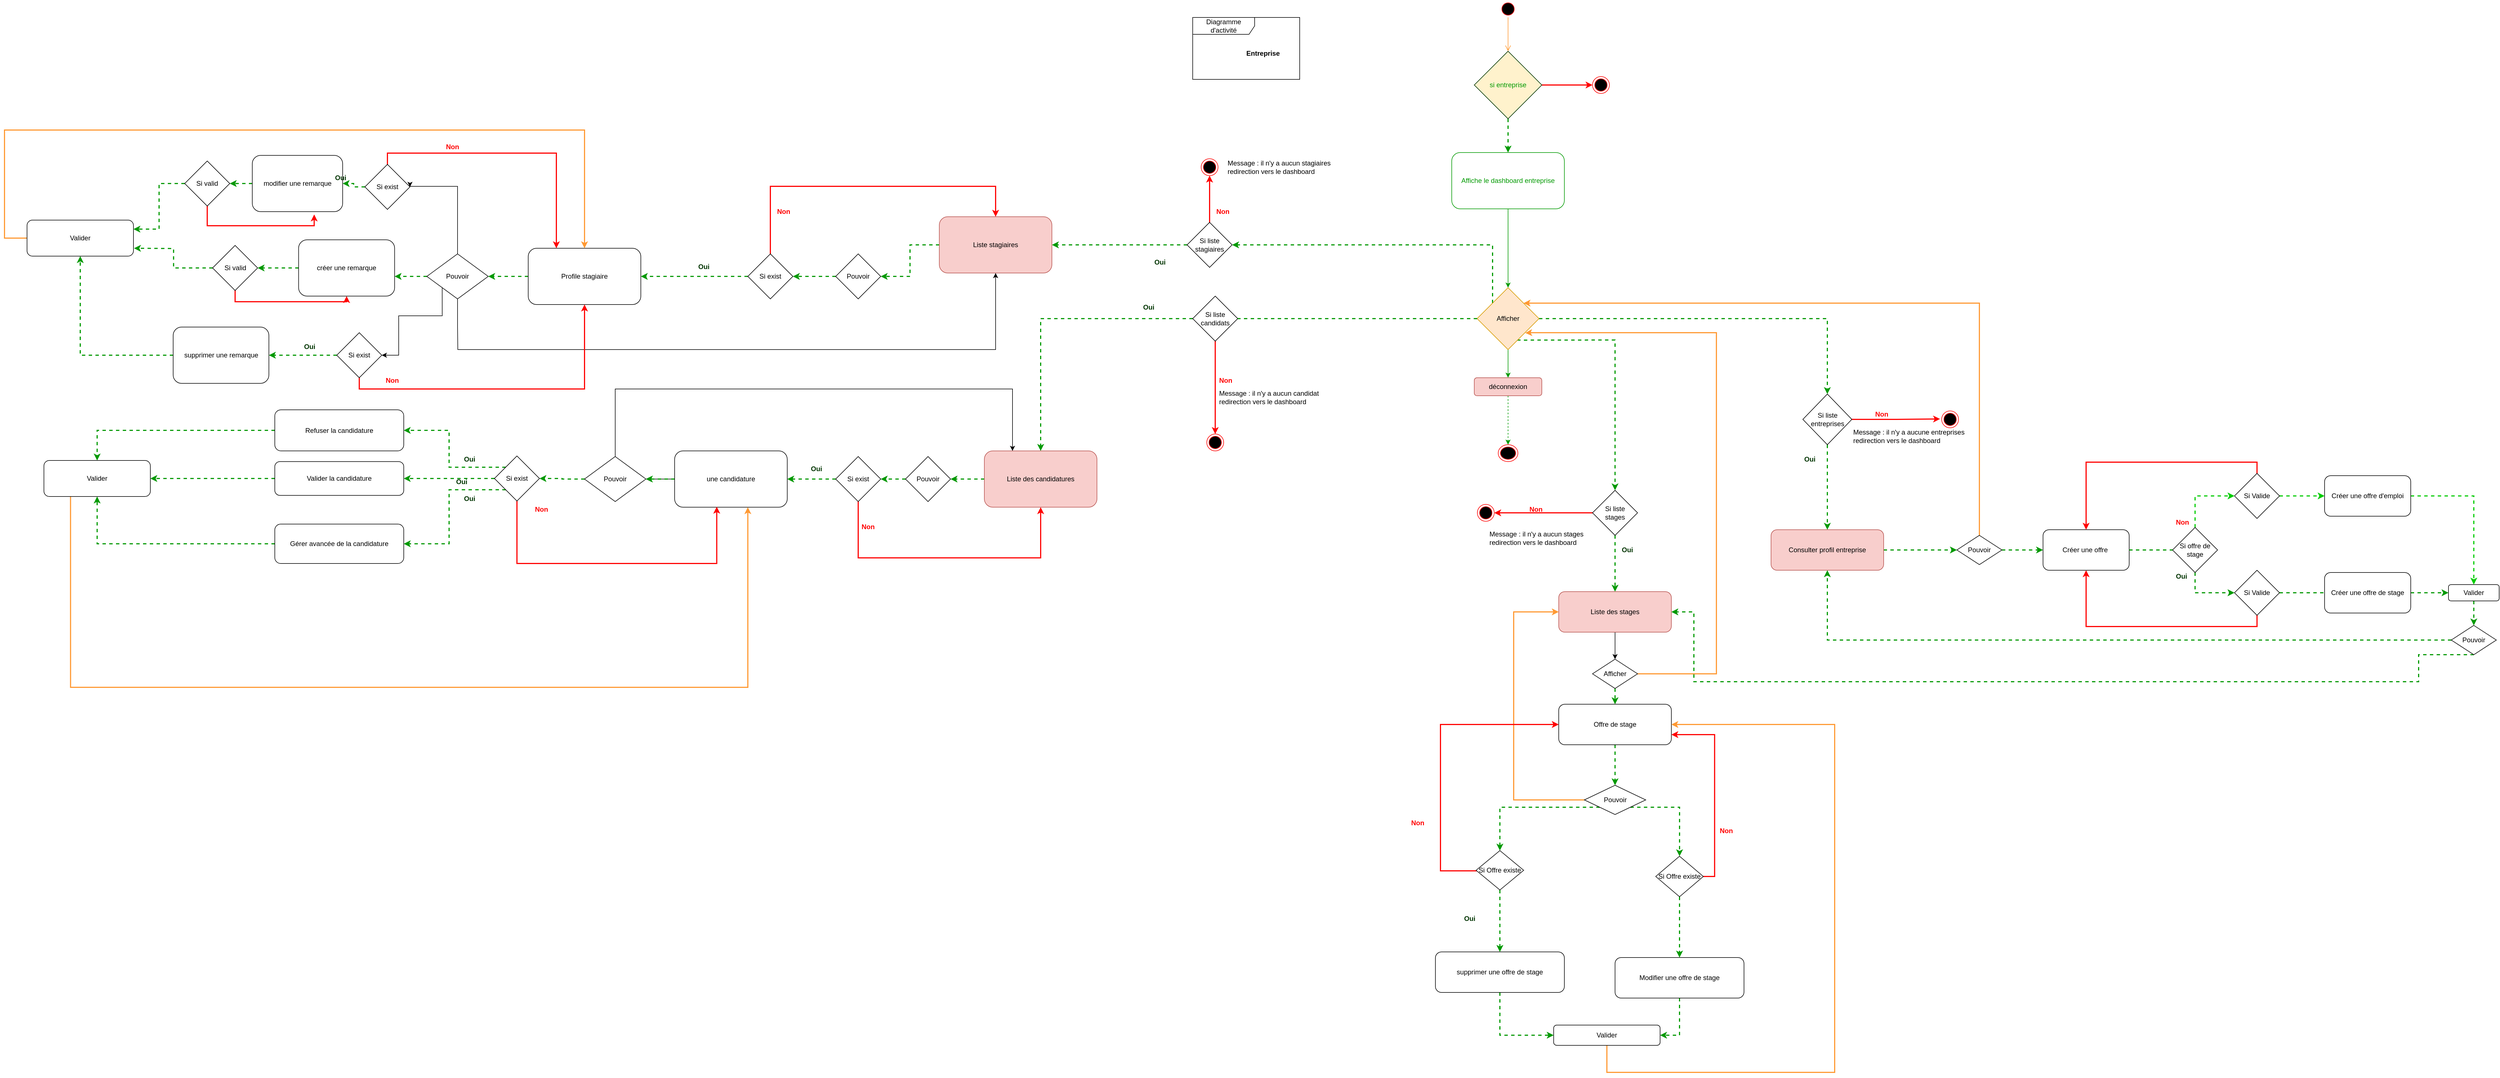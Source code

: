 <mxfile version="20.2.3" type="device"><diagram id="dK9tvj5l9Hu4B9UrkfzS" name="Page-1"><mxGraphModel dx="4116" dy="1898" grid="1" gridSize="10" guides="1" tooltips="1" connect="1" arrows="1" fold="1" page="1" pageScale="1" pageWidth="1169" pageHeight="827" math="0" shadow="0"><root><mxCell id="0"/><mxCell id="1" parent="0"/><mxCell id="IvrfVeuGX-2x-bHtq6-g-1" value="Diagramme d'activité" style="shape=umlFrame;whiteSpace=wrap;html=1;width=110;height=30;" parent="1" vertex="1"><mxGeometry x="10" y="10" width="190" height="110" as="geometry"/></mxCell><mxCell id="IvrfVeuGX-2x-bHtq6-g-2" value="Entreprise" style="text;align=center;fontStyle=1;verticalAlign=middle;spacingLeft=3;spacingRight=3;strokeColor=none;rotatable=0;points=[[0,0.5],[1,0.5]];portConstraint=eastwest;" parent="1" vertex="1"><mxGeometry x="94.97" y="60" width="80" height="26" as="geometry"/></mxCell><mxCell id="IvrfVeuGX-2x-bHtq6-g-3" value="" style="ellipse;html=1;shape=startState;fillColor=#000000;strokeColor=#ff0000;" parent="1" vertex="1"><mxGeometry x="555" y="-20" width="30" height="30" as="geometry"/></mxCell><mxCell id="IvrfVeuGX-2x-bHtq6-g-4" value="" style="edgeStyle=orthogonalEdgeStyle;html=1;verticalAlign=bottom;endArrow=open;endSize=8;strokeColor=#FF9933;rounded=0;" parent="1" source="IvrfVeuGX-2x-bHtq6-g-3" edge="1"><mxGeometry relative="1" as="geometry"><mxPoint x="570" y="70" as="targetPoint"/></mxGeometry></mxCell><mxCell id="IvrfVeuGX-2x-bHtq6-g-9" style="edgeStyle=orthogonalEdgeStyle;rounded=0;orthogonalLoop=1;jettySize=auto;html=1;exitX=1;exitY=0.5;exitDx=0;exitDy=0;entryX=0;entryY=0.5;entryDx=0;entryDy=0;strokeColor=#FF0000;strokeWidth=2;" parent="1" source="IvrfVeuGX-2x-bHtq6-g-7" target="IvrfVeuGX-2x-bHtq6-g-8" edge="1"><mxGeometry relative="1" as="geometry"/></mxCell><mxCell id="IvrfVeuGX-2x-bHtq6-g-11" style="edgeStyle=orthogonalEdgeStyle;rounded=0;orthogonalLoop=1;jettySize=auto;html=1;exitX=0.5;exitY=1;exitDx=0;exitDy=0;strokeColor=#009900;dashed=1;strokeWidth=2;" parent="1" source="IvrfVeuGX-2x-bHtq6-g-7" target="IvrfVeuGX-2x-bHtq6-g-10" edge="1"><mxGeometry relative="1" as="geometry"/></mxCell><mxCell id="IvrfVeuGX-2x-bHtq6-g-7" value="si entreprise" style="rhombus;whiteSpace=wrap;html=1;fillColor=#fff2cc;strokeColor=#003300;fontColor=#009900;" parent="1" vertex="1"><mxGeometry x="510" y="70" width="120" height="120" as="geometry"/></mxCell><mxCell id="IvrfVeuGX-2x-bHtq6-g-8" value="" style="ellipse;html=1;shape=endState;fillColor=#000000;strokeColor=#ff0000;" parent="1" vertex="1"><mxGeometry x="720" y="115" width="30" height="30" as="geometry"/></mxCell><mxCell id="IvrfVeuGX-2x-bHtq6-g-13" style="edgeStyle=orthogonalEdgeStyle;rounded=0;orthogonalLoop=1;jettySize=auto;html=1;exitX=0.5;exitY=1;exitDx=0;exitDy=0;entryX=0.5;entryY=0;entryDx=0;entryDy=0;strokeColor=#009900;" parent="1" source="IvrfVeuGX-2x-bHtq6-g-10" target="IvrfVeuGX-2x-bHtq6-g-12" edge="1"><mxGeometry relative="1" as="geometry"/></mxCell><mxCell id="IvrfVeuGX-2x-bHtq6-g-10" value="Affiche le dashboard entreprise" style="rounded=1;whiteSpace=wrap;html=1;fontColor=#009900;strokeColor=#009900;" parent="1" vertex="1"><mxGeometry x="470" y="250" width="200" height="100" as="geometry"/></mxCell><mxCell id="IvrfVeuGX-2x-bHtq6-g-15" style="edgeStyle=orthogonalEdgeStyle;rounded=0;orthogonalLoop=1;jettySize=auto;html=1;exitX=0.5;exitY=1;exitDx=0;exitDy=0;entryX=0.5;entryY=0;entryDx=0;entryDy=0;strokeColor=#009900;" parent="1" source="IvrfVeuGX-2x-bHtq6-g-12" target="IvrfVeuGX-2x-bHtq6-g-14" edge="1"><mxGeometry relative="1" as="geometry"/></mxCell><mxCell id="IvrfVeuGX-2x-bHtq6-g-21" style="edgeStyle=orthogonalEdgeStyle;rounded=0;orthogonalLoop=1;jettySize=auto;html=1;exitX=1;exitY=0.5;exitDx=0;exitDy=0;entryX=0.5;entryY=0;entryDx=0;entryDy=0;strokeColor=#009900;strokeWidth=2;dashed=1;" parent="1" source="IvrfVeuGX-2x-bHtq6-g-12" target="UWyFpZNym0sm6abf4kBV-177" edge="1"><mxGeometry relative="1" as="geometry"/></mxCell><mxCell id="d-51vMW2B44KQ1tpnDC6-2" style="edgeStyle=orthogonalEdgeStyle;rounded=0;orthogonalLoop=1;jettySize=auto;html=1;exitX=0;exitY=0.5;exitDx=0;exitDy=0;entryX=1;entryY=0.5;entryDx=0;entryDy=0;strokeColor=#009900;strokeWidth=2;dashed=1;startArrow=none;" parent="1" source="UWyFpZNym0sm6abf4kBV-90" target="d-51vMW2B44KQ1tpnDC6-1" edge="1"><mxGeometry relative="1" as="geometry"/></mxCell><mxCell id="d-51vMW2B44KQ1tpnDC6-4" style="edgeStyle=orthogonalEdgeStyle;rounded=0;orthogonalLoop=1;jettySize=auto;html=1;exitX=0;exitY=0.5;exitDx=0;exitDy=0;entryX=0.5;entryY=0;entryDx=0;entryDy=0;strokeColor=#009900;strokeWidth=2;dashed=1;startArrow=none;" parent="1" source="UWyFpZNym0sm6abf4kBV-131" target="d-51vMW2B44KQ1tpnDC6-3" edge="1"><mxGeometry relative="1" as="geometry"><mxPoint x="-300" y="545.476" as="targetPoint"/><Array as="points"><mxPoint x="-260" y="545"/></Array></mxGeometry></mxCell><mxCell id="UWyFpZNym0sm6abf4kBV-172" style="edgeStyle=orthogonalEdgeStyle;rounded=0;orthogonalLoop=1;jettySize=auto;html=1;exitX=0.647;exitY=0.847;exitDx=0;exitDy=0;entryX=0.5;entryY=0;entryDx=0;entryDy=0;dashed=1;strokeColor=#009900;strokeWidth=2;fontColor=#FF9933;exitPerimeter=0;" parent="1" source="IvrfVeuGX-2x-bHtq6-g-12" target="UWyFpZNym0sm6abf4kBV-165" edge="1"><mxGeometry relative="1" as="geometry"><Array as="points"><mxPoint x="598" y="583"/><mxPoint x="760" y="583"/></Array></mxGeometry></mxCell><mxCell id="UWyFpZNym0sm6abf4kBV-186" style="edgeStyle=orthogonalEdgeStyle;rounded=0;orthogonalLoop=1;jettySize=auto;html=1;exitX=0;exitY=0;exitDx=0;exitDy=0;entryX=1;entryY=0.5;entryDx=0;entryDy=0;strokeColor=#009900;strokeWidth=2;fontColor=#003300;dashed=1;" parent="1" source="IvrfVeuGX-2x-bHtq6-g-12" target="UWyFpZNym0sm6abf4kBV-90" edge="1"><mxGeometry relative="1" as="geometry"><Array as="points"><mxPoint x="543" y="414"/></Array></mxGeometry></mxCell><mxCell id="IvrfVeuGX-2x-bHtq6-g-12" value="Afficher" style="rhombus;whiteSpace=wrap;html=1;fillColor=#ffe6cc;strokeColor=#d79b00;" parent="1" vertex="1"><mxGeometry x="515" y="490" width="110" height="110" as="geometry"/></mxCell><mxCell id="IvrfVeuGX-2x-bHtq6-g-17" style="edgeStyle=orthogonalEdgeStyle;rounded=0;orthogonalLoop=1;jettySize=auto;html=1;exitX=0.5;exitY=1;exitDx=0;exitDy=0;entryX=0.5;entryY=0;entryDx=0;entryDy=0;dashed=1;strokeColor=#009900;" parent="1" source="IvrfVeuGX-2x-bHtq6-g-14" target="IvrfVeuGX-2x-bHtq6-g-16" edge="1"><mxGeometry relative="1" as="geometry"/></mxCell><mxCell id="IvrfVeuGX-2x-bHtq6-g-14" value="déconnexion" style="rounded=1;whiteSpace=wrap;html=1;fillColor=#f8cecc;strokeColor=#b85450;" parent="1" vertex="1"><mxGeometry x="510" y="650" width="120" height="32" as="geometry"/></mxCell><mxCell id="IvrfVeuGX-2x-bHtq6-g-16" value="" style="ellipse;html=1;shape=endState;fillColor=#000000;strokeColor=#ff0000;" parent="1" vertex="1"><mxGeometry x="552.5" y="769" width="35" height="30" as="geometry"/></mxCell><mxCell id="d-51vMW2B44KQ1tpnDC6-48" style="edgeStyle=orthogonalEdgeStyle;rounded=0;orthogonalLoop=1;jettySize=auto;html=1;exitX=0.5;exitY=1;exitDx=0;exitDy=0;entryX=0.5;entryY=0;entryDx=0;entryDy=0;" parent="1" source="IvrfVeuGX-2x-bHtq6-g-18" target="d-51vMW2B44KQ1tpnDC6-47" edge="1"><mxGeometry relative="1" as="geometry"/></mxCell><mxCell id="IvrfVeuGX-2x-bHtq6-g-18" value="Liste des stages" style="rounded=1;whiteSpace=wrap;html=1;fillColor=#f8cecc;strokeColor=#b85450;" parent="1" vertex="1"><mxGeometry x="660" y="1030" width="200" height="72" as="geometry"/></mxCell><mxCell id="d-51vMW2B44KQ1tpnDC6-63" style="edgeStyle=orthogonalEdgeStyle;rounded=0;orthogonalLoop=1;jettySize=auto;html=1;exitX=1;exitY=0.5;exitDx=0;exitDy=0;entryX=0;entryY=0.5;entryDx=0;entryDy=0;strokeColor=#009900;strokeWidth=2;dashed=1;" parent="1" source="IvrfVeuGX-2x-bHtq6-g-19" target="d-51vMW2B44KQ1tpnDC6-62" edge="1"><mxGeometry relative="1" as="geometry"/></mxCell><mxCell id="IvrfVeuGX-2x-bHtq6-g-19" value="Consulter profil entreprise" style="rounded=1;whiteSpace=wrap;html=1;fillColor=#f8cecc;strokeColor=#b85450;" parent="1" vertex="1"><mxGeometry x="1037" y="920" width="200" height="72" as="geometry"/></mxCell><mxCell id="d-51vMW2B44KQ1tpnDC6-7" style="edgeStyle=orthogonalEdgeStyle;rounded=0;orthogonalLoop=1;jettySize=auto;html=1;exitX=0;exitY=0.5;exitDx=0;exitDy=0;strokeColor=#009900;fontColor=#FF9933;strokeWidth=2;dashed=1;" parent="1" source="d-51vMW2B44KQ1tpnDC6-1" target="d-51vMW2B44KQ1tpnDC6-5" edge="1"><mxGeometry relative="1" as="geometry"/></mxCell><mxCell id="d-51vMW2B44KQ1tpnDC6-1" value="Liste stagiaires" style="rounded=1;whiteSpace=wrap;html=1;fillColor=#f8cecc;strokeColor=#b85450;" parent="1" vertex="1"><mxGeometry x="-440" y="364" width="200" height="100" as="geometry"/></mxCell><mxCell id="d-51vMW2B44KQ1tpnDC6-28" style="edgeStyle=orthogonalEdgeStyle;rounded=0;orthogonalLoop=1;jettySize=auto;html=1;entryX=1;entryY=0.5;entryDx=0;entryDy=0;startArrow=none;strokeColor=#009900;strokeWidth=2;dashed=1;" parent="1" source="UWyFpZNym0sm6abf4kBV-134" target="d-51vMW2B44KQ1tpnDC6-26" edge="1"><mxGeometry relative="1" as="geometry"/></mxCell><mxCell id="UWyFpZNym0sm6abf4kBV-136" style="edgeStyle=orthogonalEdgeStyle;rounded=0;orthogonalLoop=1;jettySize=auto;html=1;exitX=0;exitY=0.5;exitDx=0;exitDy=0;strokeColor=#009900;strokeWidth=2;fontColor=#000000;dashed=1;" parent="1" source="d-51vMW2B44KQ1tpnDC6-3" target="UWyFpZNym0sm6abf4kBV-134" edge="1"><mxGeometry relative="1" as="geometry"/></mxCell><mxCell id="d-51vMW2B44KQ1tpnDC6-3" value="Liste des candidatures" style="rounded=1;whiteSpace=wrap;html=1;fillColor=#f8cecc;strokeColor=#b85450;" parent="1" vertex="1"><mxGeometry x="-360" y="780" width="200" height="100" as="geometry"/></mxCell><mxCell id="d-51vMW2B44KQ1tpnDC6-8" style="edgeStyle=orthogonalEdgeStyle;rounded=0;orthogonalLoop=1;jettySize=auto;html=1;exitX=0;exitY=0.5;exitDx=0;exitDy=0;entryX=1;entryY=0.5;entryDx=0;entryDy=0;startArrow=none;fontColor=#000000;strokeWidth=2;dashed=1;strokeColor=#009900;" parent="1" source="UWyFpZNym0sm6abf4kBV-101" target="d-51vMW2B44KQ1tpnDC6-6" edge="1"><mxGeometry relative="1" as="geometry"/></mxCell><mxCell id="UWyFpZNym0sm6abf4kBV-108" style="edgeStyle=orthogonalEdgeStyle;rounded=0;orthogonalLoop=1;jettySize=auto;html=1;exitX=0;exitY=0.5;exitDx=0;exitDy=0;entryX=1;entryY=0.5;entryDx=0;entryDy=0;strokeColor=#009900;strokeWidth=2;fontColor=#FF9933;dashed=1;" parent="1" source="d-51vMW2B44KQ1tpnDC6-5" target="UWyFpZNym0sm6abf4kBV-101" edge="1"><mxGeometry relative="1" as="geometry"/></mxCell><mxCell id="d-51vMW2B44KQ1tpnDC6-5" value="Pouvoir" style="rhombus;whiteSpace=wrap;html=1;" parent="1" vertex="1"><mxGeometry x="-624" y="430" width="80" height="80" as="geometry"/></mxCell><mxCell id="d-51vMW2B44KQ1tpnDC6-11" style="edgeStyle=orthogonalEdgeStyle;rounded=0;orthogonalLoop=1;jettySize=auto;html=1;entryX=1;entryY=0.5;entryDx=0;entryDy=0;strokeColor=#009900;strokeWidth=2;dashed=1;" parent="1" source="d-51vMW2B44KQ1tpnDC6-6" target="d-51vMW2B44KQ1tpnDC6-9" edge="1"><mxGeometry relative="1" as="geometry"/></mxCell><mxCell id="d-51vMW2B44KQ1tpnDC6-6" value="Profile stagiaire" style="rounded=1;whiteSpace=wrap;html=1;" parent="1" vertex="1"><mxGeometry x="-1170" y="420" width="200" height="100" as="geometry"/></mxCell><mxCell id="d-51vMW2B44KQ1tpnDC6-12" style="edgeStyle=orthogonalEdgeStyle;rounded=0;orthogonalLoop=1;jettySize=auto;html=1;exitX=0;exitY=0.5;exitDx=0;exitDy=0;strokeColor=#009900;strokeWidth=2;dashed=1;" parent="1" source="d-51vMW2B44KQ1tpnDC6-9" target="d-51vMW2B44KQ1tpnDC6-10" edge="1"><mxGeometry relative="1" as="geometry"><Array as="points"><mxPoint x="-1450" y="470"/><mxPoint x="-1450" y="470"/></Array></mxGeometry></mxCell><mxCell id="d-51vMW2B44KQ1tpnDC6-15" style="edgeStyle=orthogonalEdgeStyle;rounded=0;orthogonalLoop=1;jettySize=auto;html=1;exitX=0.5;exitY=0;exitDx=0;exitDy=0;entryX=1;entryY=0.5;entryDx=0;entryDy=0;" parent="1" source="d-51vMW2B44KQ1tpnDC6-9" target="UWyFpZNym0sm6abf4kBV-109" edge="1"><mxGeometry relative="1" as="geometry"><Array as="points"><mxPoint x="-1295" y="310"/></Array></mxGeometry></mxCell><mxCell id="d-51vMW2B44KQ1tpnDC6-16" style="edgeStyle=orthogonalEdgeStyle;rounded=0;orthogonalLoop=1;jettySize=auto;html=1;exitX=0;exitY=1;exitDx=0;exitDy=0;entryX=1;entryY=0.5;entryDx=0;entryDy=0;" parent="1" source="d-51vMW2B44KQ1tpnDC6-9" target="UWyFpZNym0sm6abf4kBV-115" edge="1"><mxGeometry relative="1" as="geometry"><Array as="points"><mxPoint x="-1323" y="540"/><mxPoint x="-1400" y="540"/><mxPoint x="-1400" y="610"/><mxPoint x="-1420" y="610"/></Array></mxGeometry></mxCell><mxCell id="d-51vMW2B44KQ1tpnDC6-23" style="edgeStyle=orthogonalEdgeStyle;rounded=0;orthogonalLoop=1;jettySize=auto;html=1;entryX=0.5;entryY=1;entryDx=0;entryDy=0;exitX=0.5;exitY=1;exitDx=0;exitDy=0;" parent="1" source="d-51vMW2B44KQ1tpnDC6-9" target="d-51vMW2B44KQ1tpnDC6-1" edge="1"><mxGeometry relative="1" as="geometry"><mxPoint x="-1300" y="560" as="sourcePoint"/><Array as="points"><mxPoint x="-1295" y="560"/><mxPoint x="-1295" y="560"/><mxPoint x="-1295" y="600"/><mxPoint x="-340" y="600"/></Array></mxGeometry></mxCell><mxCell id="d-51vMW2B44KQ1tpnDC6-9" value="Pouvoir" style="rhombus;whiteSpace=wrap;html=1;" parent="1" vertex="1"><mxGeometry x="-1350" y="430" width="109" height="80" as="geometry"/></mxCell><mxCell id="V-us32ecaMY4QRUvl-gC-9" style="edgeStyle=orthogonalEdgeStyle;rounded=0;orthogonalLoop=1;jettySize=auto;html=1;exitX=0;exitY=0.5;exitDx=0;exitDy=0;entryX=1;entryY=0.5;entryDx=0;entryDy=0;strokeColor=#009900;strokeWidth=2;dashed=1;" parent="1" source="d-51vMW2B44KQ1tpnDC6-10" target="V-us32ecaMY4QRUvl-gC-7" edge="1"><mxGeometry relative="1" as="geometry"/></mxCell><mxCell id="d-51vMW2B44KQ1tpnDC6-10" value="créer une remarque" style="rounded=1;whiteSpace=wrap;html=1;" parent="1" vertex="1"><mxGeometry x="-1577.75" y="405" width="170.5" height="100" as="geometry"/></mxCell><mxCell id="V-us32ecaMY4QRUvl-gC-15" style="edgeStyle=orthogonalEdgeStyle;rounded=0;orthogonalLoop=1;jettySize=auto;html=1;exitX=0;exitY=0.5;exitDx=0;exitDy=0;entryX=1;entryY=0.5;entryDx=0;entryDy=0;dashed=1;strokeColor=#009900;strokeWidth=2;" parent="1" source="d-51vMW2B44KQ1tpnDC6-13" target="V-us32ecaMY4QRUvl-gC-12" edge="1"><mxGeometry relative="1" as="geometry"/></mxCell><mxCell id="d-51vMW2B44KQ1tpnDC6-13" value="modifier&amp;nbsp;une remarque" style="rounded=1;whiteSpace=wrap;html=1;" parent="1" vertex="1"><mxGeometry x="-1660" y="255" width="160.5" height="100" as="geometry"/></mxCell><mxCell id="d-51vMW2B44KQ1tpnDC6-20" style="edgeStyle=orthogonalEdgeStyle;rounded=0;orthogonalLoop=1;jettySize=auto;html=1;exitX=0;exitY=0.5;exitDx=0;exitDy=0;strokeWidth=2;dashed=1;strokeColor=#009900;" parent="1" source="d-51vMW2B44KQ1tpnDC6-14" target="d-51vMW2B44KQ1tpnDC6-18" edge="1"><mxGeometry relative="1" as="geometry"/></mxCell><mxCell id="d-51vMW2B44KQ1tpnDC6-14" value="supprimer&amp;nbsp;une remarque" style="rounded=1;whiteSpace=wrap;html=1;" parent="1" vertex="1"><mxGeometry x="-1800.5" y="560" width="170" height="100" as="geometry"/></mxCell><mxCell id="d-51vMW2B44KQ1tpnDC6-22" style="edgeStyle=orthogonalEdgeStyle;rounded=0;orthogonalLoop=1;jettySize=auto;html=1;exitX=0;exitY=0.5;exitDx=0;exitDy=0;entryX=0.5;entryY=0;entryDx=0;entryDy=0;strokeColor=#FF9933;strokeWidth=2;" parent="1" source="d-51vMW2B44KQ1tpnDC6-18" target="d-51vMW2B44KQ1tpnDC6-6" edge="1"><mxGeometry relative="1" as="geometry"><mxPoint x="-1380" y="70" as="targetPoint"/><Array as="points"><mxPoint x="-2100" y="402"/><mxPoint x="-2100" y="210"/><mxPoint x="-1070" y="210"/></Array></mxGeometry></mxCell><mxCell id="d-51vMW2B44KQ1tpnDC6-18" value="Valider" style="rounded=1;whiteSpace=wrap;html=1;" parent="1" vertex="1"><mxGeometry x="-2060" y="370" width="189" height="64" as="geometry"/></mxCell><mxCell id="UWyFpZNym0sm6abf4kBV-137" value="" style="edgeStyle=orthogonalEdgeStyle;rounded=0;orthogonalLoop=1;jettySize=auto;html=1;strokeColor=#009900;strokeWidth=2;fontColor=#000000;dashed=1;entryX=1;entryY=0.5;entryDx=0;entryDy=0;" parent="1" source="d-51vMW2B44KQ1tpnDC6-26" target="d-51vMW2B44KQ1tpnDC6-27" edge="1"><mxGeometry relative="1" as="geometry"><Array as="points"><mxPoint x="-650" y="830"/><mxPoint x="-650" y="830"/></Array></mxGeometry></mxCell><mxCell id="d-51vMW2B44KQ1tpnDC6-26" value="Si exist" style="rhombus;whiteSpace=wrap;html=1;" parent="1" vertex="1"><mxGeometry x="-624" y="790" width="80" height="80" as="geometry"/></mxCell><mxCell id="UWyFpZNym0sm6abf4kBV-124" style="edgeStyle=orthogonalEdgeStyle;rounded=0;orthogonalLoop=1;jettySize=auto;html=1;exitX=0;exitY=0.5;exitDx=0;exitDy=0;entryX=1;entryY=0.5;entryDx=0;entryDy=0;strokeColor=#000000;strokeWidth=1;fontColor=#000000;" parent="1" source="d-51vMW2B44KQ1tpnDC6-27" target="d-51vMW2B44KQ1tpnDC6-34" edge="1"><mxGeometry relative="1" as="geometry"/></mxCell><mxCell id="UWyFpZNym0sm6abf4kBV-140" value="" style="edgeStyle=orthogonalEdgeStyle;rounded=0;orthogonalLoop=1;jettySize=auto;html=1;dashed=1;strokeColor=#009900;strokeWidth=2;fontColor=#000000;" parent="1" source="d-51vMW2B44KQ1tpnDC6-27" target="d-51vMW2B44KQ1tpnDC6-34" edge="1"><mxGeometry relative="1" as="geometry"/></mxCell><mxCell id="d-51vMW2B44KQ1tpnDC6-27" value="une candidature" style="rounded=1;whiteSpace=wrap;html=1;" parent="1" vertex="1"><mxGeometry x="-910" y="780" width="200" height="100" as="geometry"/></mxCell><mxCell id="d-51vMW2B44KQ1tpnDC6-43" style="edgeStyle=orthogonalEdgeStyle;rounded=0;orthogonalLoop=1;jettySize=auto;html=1;exitX=0.5;exitY=0;exitDx=0;exitDy=0;entryX=0.25;entryY=0;entryDx=0;entryDy=0;" parent="1" source="d-51vMW2B44KQ1tpnDC6-34" target="d-51vMW2B44KQ1tpnDC6-3" edge="1"><mxGeometry relative="1" as="geometry"><Array as="points"><mxPoint x="-1015" y="670"/><mxPoint x="-310" y="670"/></Array><mxPoint x="-350" y="760" as="targetPoint"/></mxGeometry></mxCell><mxCell id="UWyFpZNym0sm6abf4kBV-142" style="edgeStyle=orthogonalEdgeStyle;rounded=0;orthogonalLoop=1;jettySize=auto;html=1;exitX=0;exitY=0.5;exitDx=0;exitDy=0;dashed=1;strokeColor=#009900;strokeWidth=2;fontColor=#000000;" parent="1" source="d-51vMW2B44KQ1tpnDC6-34" target="UWyFpZNym0sm6abf4kBV-141" edge="1"><mxGeometry relative="1" as="geometry"/></mxCell><mxCell id="d-51vMW2B44KQ1tpnDC6-34" value="Pouvoir" style="rhombus;whiteSpace=wrap;html=1;" parent="1" vertex="1"><mxGeometry x="-1070" y="790" width="109" height="80" as="geometry"/></mxCell><mxCell id="d-51vMW2B44KQ1tpnDC6-35" style="edgeStyle=orthogonalEdgeStyle;rounded=0;orthogonalLoop=1;jettySize=auto;html=1;exitX=0;exitY=0.5;exitDx=0;exitDy=0;strokeColor=#009900;strokeWidth=2;dashed=1;" parent="1" source="d-51vMW2B44KQ1tpnDC6-36" target="d-51vMW2B44KQ1tpnDC6-41" edge="1"><mxGeometry relative="1" as="geometry"/></mxCell><mxCell id="d-51vMW2B44KQ1tpnDC6-36" value="Refuser&amp;nbsp;la candidature" style="rounded=1;whiteSpace=wrap;html=1;" parent="1" vertex="1"><mxGeometry x="-1620" y="707" width="229" height="73" as="geometry"/></mxCell><mxCell id="d-51vMW2B44KQ1tpnDC6-37" style="edgeStyle=orthogonalEdgeStyle;rounded=0;orthogonalLoop=1;jettySize=auto;html=1;exitX=0;exitY=0.5;exitDx=0;exitDy=0;entryX=1;entryY=0.5;entryDx=0;entryDy=0;strokeColor=#009900;strokeWidth=2;dashed=1;" parent="1" source="d-51vMW2B44KQ1tpnDC6-38" target="d-51vMW2B44KQ1tpnDC6-41" edge="1"><mxGeometry relative="1" as="geometry"/></mxCell><mxCell id="d-51vMW2B44KQ1tpnDC6-38" value="Valider la candidature" style="rounded=1;whiteSpace=wrap;html=1;" parent="1" vertex="1"><mxGeometry x="-1620" y="799" width="229" height="60" as="geometry"/></mxCell><mxCell id="d-51vMW2B44KQ1tpnDC6-39" style="edgeStyle=orthogonalEdgeStyle;rounded=0;orthogonalLoop=1;jettySize=auto;html=1;exitX=0;exitY=0.5;exitDx=0;exitDy=0;strokeColor=#009900;strokeWidth=2;dashed=1;" parent="1" source="d-51vMW2B44KQ1tpnDC6-40" target="d-51vMW2B44KQ1tpnDC6-41" edge="1"><mxGeometry relative="1" as="geometry"/></mxCell><mxCell id="d-51vMW2B44KQ1tpnDC6-40" value="Gérer avancée de la candidature" style="rounded=1;whiteSpace=wrap;html=1;" parent="1" vertex="1"><mxGeometry x="-1620" y="910" width="229" height="70" as="geometry"/></mxCell><mxCell id="d-51vMW2B44KQ1tpnDC6-42" style="edgeStyle=orthogonalEdgeStyle;rounded=0;orthogonalLoop=1;jettySize=auto;html=1;exitX=0.25;exitY=1;exitDx=0;exitDy=0;strokeColor=#FF9933;strokeWidth=2;" parent="1" source="d-51vMW2B44KQ1tpnDC6-41" target="d-51vMW2B44KQ1tpnDC6-27" edge="1"><mxGeometry relative="1" as="geometry"><mxPoint x="-1920" y="1300" as="targetPoint"/><Array as="points"><mxPoint x="-1983" y="1200"/><mxPoint x="-780" y="1200"/></Array></mxGeometry></mxCell><mxCell id="d-51vMW2B44KQ1tpnDC6-41" value="Valider" style="rounded=1;whiteSpace=wrap;html=1;" parent="1" vertex="1"><mxGeometry x="-2030" y="797" width="189" height="64" as="geometry"/></mxCell><mxCell id="d-51vMW2B44KQ1tpnDC6-54" style="edgeStyle=orthogonalEdgeStyle;rounded=0;orthogonalLoop=1;jettySize=auto;html=1;exitX=0.5;exitY=1;exitDx=0;exitDy=0;strokeColor=#009900;strokeWidth=2;dashed=1;" parent="1" source="d-51vMW2B44KQ1tpnDC6-46" target="d-51vMW2B44KQ1tpnDC6-50" edge="1"><mxGeometry relative="1" as="geometry"/></mxCell><mxCell id="d-51vMW2B44KQ1tpnDC6-46" value="Offre de stage" style="rounded=1;whiteSpace=wrap;html=1;" parent="1" vertex="1"><mxGeometry x="660" y="1230" width="200" height="72" as="geometry"/></mxCell><mxCell id="d-51vMW2B44KQ1tpnDC6-49" style="edgeStyle=orthogonalEdgeStyle;rounded=0;orthogonalLoop=1;jettySize=auto;html=1;exitX=0.5;exitY=1;exitDx=0;exitDy=0;entryX=0.5;entryY=0;entryDx=0;entryDy=0;strokeColor=#009900;strokeWidth=2;dashed=1;" parent="1" source="d-51vMW2B44KQ1tpnDC6-47" target="d-51vMW2B44KQ1tpnDC6-46" edge="1"><mxGeometry relative="1" as="geometry"/></mxCell><mxCell id="d-51vMW2B44KQ1tpnDC6-61" style="edgeStyle=orthogonalEdgeStyle;rounded=0;orthogonalLoop=1;jettySize=auto;html=1;exitX=1;exitY=0.5;exitDx=0;exitDy=0;strokeColor=#FF9933;strokeWidth=2;entryX=0.778;entryY=0.731;entryDx=0;entryDy=0;entryPerimeter=0;" parent="1" source="d-51vMW2B44KQ1tpnDC6-47" target="IvrfVeuGX-2x-bHtq6-g-12" edge="1"><mxGeometry relative="1" as="geometry"><mxPoint x="610" y="560" as="targetPoint"/><Array as="points"><mxPoint x="940" y="1176"/><mxPoint x="940" y="570"/><mxPoint x="610" y="570"/></Array></mxGeometry></mxCell><mxCell id="d-51vMW2B44KQ1tpnDC6-47" value="Afficher" style="rhombus;whiteSpace=wrap;html=1;" parent="1" vertex="1"><mxGeometry x="720" y="1150" width="80" height="52" as="geometry"/></mxCell><mxCell id="d-51vMW2B44KQ1tpnDC6-55" style="edgeStyle=orthogonalEdgeStyle;rounded=0;orthogonalLoop=1;jettySize=auto;html=1;exitX=0;exitY=1;exitDx=0;exitDy=0;entryX=0.5;entryY=0;entryDx=0;entryDy=0;strokeColor=#009900;strokeWidth=2;dashed=1;" parent="1" source="d-51vMW2B44KQ1tpnDC6-50" target="UWyFpZNym0sm6abf4kBV-153" edge="1"><mxGeometry relative="1" as="geometry"/></mxCell><mxCell id="d-51vMW2B44KQ1tpnDC6-60" style="edgeStyle=orthogonalEdgeStyle;rounded=0;orthogonalLoop=1;jettySize=auto;html=1;exitX=0;exitY=0.5;exitDx=0;exitDy=0;strokeColor=#FF9933;entryX=0;entryY=0.5;entryDx=0;entryDy=0;strokeWidth=2;" parent="1" source="d-51vMW2B44KQ1tpnDC6-50" target="IvrfVeuGX-2x-bHtq6-g-18" edge="1"><mxGeometry relative="1" as="geometry"><Array as="points"><mxPoint x="580" y="1400"/><mxPoint x="580" y="1066"/></Array><mxPoint x="640" y="1066" as="targetPoint"/></mxGeometry></mxCell><mxCell id="UWyFpZNym0sm6abf4kBV-160" style="edgeStyle=orthogonalEdgeStyle;rounded=0;orthogonalLoop=1;jettySize=auto;html=1;exitX=1;exitY=1;exitDx=0;exitDy=0;dashed=1;strokeColor=#009900;strokeWidth=2;fontColor=#FF9933;" parent="1" source="d-51vMW2B44KQ1tpnDC6-50" target="UWyFpZNym0sm6abf4kBV-158" edge="1"><mxGeometry relative="1" as="geometry"/></mxCell><mxCell id="d-51vMW2B44KQ1tpnDC6-50" value="Pouvoir" style="rhombus;whiteSpace=wrap;html=1;" parent="1" vertex="1"><mxGeometry x="705.5" y="1374" width="109" height="52" as="geometry"/></mxCell><mxCell id="d-51vMW2B44KQ1tpnDC6-57" style="edgeStyle=orthogonalEdgeStyle;rounded=0;orthogonalLoop=1;jettySize=auto;html=1;exitX=0.5;exitY=1;exitDx=0;exitDy=0;entryX=1;entryY=0.5;entryDx=0;entryDy=0;strokeColor=#009900;dashed=1;strokeWidth=2;" parent="1" source="d-51vMW2B44KQ1tpnDC6-51" target="d-51vMW2B44KQ1tpnDC6-53" edge="1"><mxGeometry relative="1" as="geometry"/></mxCell><mxCell id="d-51vMW2B44KQ1tpnDC6-51" value="Modifier&amp;nbsp;une offre de stage" style="rounded=1;whiteSpace=wrap;html=1;" parent="1" vertex="1"><mxGeometry x="760" y="1680" width="229" height="72" as="geometry"/></mxCell><mxCell id="d-51vMW2B44KQ1tpnDC6-58" style="edgeStyle=orthogonalEdgeStyle;rounded=0;orthogonalLoop=1;jettySize=auto;html=1;exitX=0.5;exitY=1;exitDx=0;exitDy=0;entryX=0;entryY=0.5;entryDx=0;entryDy=0;fontColor=#FF9933;strokeColor=#009900;strokeWidth=2;dashed=1;" parent="1" source="d-51vMW2B44KQ1tpnDC6-52" target="d-51vMW2B44KQ1tpnDC6-53" edge="1"><mxGeometry relative="1" as="geometry"/></mxCell><mxCell id="d-51vMW2B44KQ1tpnDC6-52" value="supprimer une offre de stage" style="rounded=1;whiteSpace=wrap;html=1;" parent="1" vertex="1"><mxGeometry x="441" y="1670" width="229" height="72" as="geometry"/></mxCell><mxCell id="d-51vMW2B44KQ1tpnDC6-59" style="edgeStyle=orthogonalEdgeStyle;rounded=0;orthogonalLoop=1;jettySize=auto;html=1;exitX=0.5;exitY=1;exitDx=0;exitDy=0;strokeColor=#FF9933;entryX=1;entryY=0.5;entryDx=0;entryDy=0;strokeWidth=2;" parent="1" source="d-51vMW2B44KQ1tpnDC6-53" target="d-51vMW2B44KQ1tpnDC6-46" edge="1"><mxGeometry relative="1" as="geometry"><Array as="points"><mxPoint x="746" y="1884"/><mxPoint x="1150" y="1884"/><mxPoint x="1150" y="1266"/></Array><mxPoint x="900" y="1270" as="targetPoint"/></mxGeometry></mxCell><mxCell id="d-51vMW2B44KQ1tpnDC6-53" value="Valider" style="rounded=1;whiteSpace=wrap;html=1;" parent="1" vertex="1"><mxGeometry x="651" y="1800" width="189" height="36" as="geometry"/></mxCell><mxCell id="d-51vMW2B44KQ1tpnDC6-66" style="edgeStyle=orthogonalEdgeStyle;rounded=0;orthogonalLoop=1;jettySize=auto;html=1;exitX=1;exitY=0.5;exitDx=0;exitDy=0;entryX=0;entryY=0.5;entryDx=0;entryDy=0;strokeColor=#009900;dashed=1;strokeWidth=2;" parent="1" source="d-51vMW2B44KQ1tpnDC6-62" target="d-51vMW2B44KQ1tpnDC6-64" edge="1"><mxGeometry relative="1" as="geometry"/></mxCell><mxCell id="d-51vMW2B44KQ1tpnDC6-70" style="edgeStyle=orthogonalEdgeStyle;rounded=0;orthogonalLoop=1;jettySize=auto;html=1;exitX=0.5;exitY=0;exitDx=0;exitDy=0;entryX=1;entryY=0;entryDx=0;entryDy=0;strokeColor=#FF9933;strokeWidth=2;" parent="1" source="d-51vMW2B44KQ1tpnDC6-62" target="IvrfVeuGX-2x-bHtq6-g-12" edge="1"><mxGeometry relative="1" as="geometry"><Array as="points"><mxPoint x="1407" y="517"/></Array></mxGeometry></mxCell><mxCell id="d-51vMW2B44KQ1tpnDC6-62" value="Pouvoir" style="rhombus;whiteSpace=wrap;html=1;" parent="1" vertex="1"><mxGeometry x="1367" y="930" width="80" height="52" as="geometry"/></mxCell><mxCell id="V-us32ecaMY4QRUvl-gC-3" style="edgeStyle=orthogonalEdgeStyle;rounded=0;orthogonalLoop=1;jettySize=auto;html=1;exitX=0.5;exitY=1;exitDx=0;exitDy=0;entryX=0;entryY=0.5;entryDx=0;entryDy=0;strokeWidth=2;strokeColor=#009900;dashed=1;startArrow=none;" parent="1" source="Pxqj_HeV-wVKEF90nfY4-2" target="V-us32ecaMY4QRUvl-gC-1" edge="1"><mxGeometry relative="1" as="geometry"/></mxCell><mxCell id="d-51vMW2B44KQ1tpnDC6-64" value="Créer une offre&amp;nbsp;" style="rounded=1;whiteSpace=wrap;html=1;" parent="1" vertex="1"><mxGeometry x="1520" y="920" width="153" height="72" as="geometry"/></mxCell><mxCell id="d-51vMW2B44KQ1tpnDC6-69" style="edgeStyle=orthogonalEdgeStyle;rounded=0;orthogonalLoop=1;jettySize=auto;html=1;exitX=0;exitY=0.5;exitDx=0;exitDy=0;dashed=1;strokeWidth=2;strokeColor=#009900;" parent="1" source="d-51vMW2B44KQ1tpnDC6-73" target="IvrfVeuGX-2x-bHtq6-g-19" edge="1"><mxGeometry relative="1" as="geometry"><Array as="points"><mxPoint x="1137" y="1116"/></Array></mxGeometry></mxCell><mxCell id="V-us32ecaMY4QRUvl-gC-5" style="edgeStyle=orthogonalEdgeStyle;rounded=0;orthogonalLoop=1;jettySize=auto;html=1;dashed=1;strokeColor=#009900;strokeWidth=2;" parent="1" source="d-51vMW2B44KQ1tpnDC6-67" target="d-51vMW2B44KQ1tpnDC6-73" edge="1"><mxGeometry relative="1" as="geometry"/></mxCell><mxCell id="d-51vMW2B44KQ1tpnDC6-67" value="Valider" style="rounded=1;whiteSpace=wrap;html=1;" parent="1" vertex="1"><mxGeometry x="2240" y="1017.5" width="90" height="29" as="geometry"/></mxCell><mxCell id="d-51vMW2B44KQ1tpnDC6-75" style="edgeStyle=orthogonalEdgeStyle;rounded=0;orthogonalLoop=1;jettySize=auto;html=1;exitX=0.5;exitY=1;exitDx=0;exitDy=0;entryX=1;entryY=0.5;entryDx=0;entryDy=0;dashed=1;strokeWidth=2;strokeColor=#009900;" parent="1" source="d-51vMW2B44KQ1tpnDC6-73" target="IvrfVeuGX-2x-bHtq6-g-18" edge="1"><mxGeometry relative="1" as="geometry"><Array as="points"><mxPoint x="2187" y="1190"/><mxPoint x="900" y="1190"/><mxPoint x="900" y="1066"/></Array></mxGeometry></mxCell><mxCell id="d-51vMW2B44KQ1tpnDC6-73" value="Pouvoir" style="rhombus;whiteSpace=wrap;html=1;" parent="1" vertex="1"><mxGeometry x="2245" y="1090" width="80" height="52" as="geometry"/></mxCell><mxCell id="UWyFpZNym0sm6abf4kBV-96" style="edgeStyle=orthogonalEdgeStyle;rounded=0;orthogonalLoop=1;jettySize=auto;html=1;exitX=0.5;exitY=0;exitDx=0;exitDy=0;entryX=0.5;entryY=1;entryDx=0;entryDy=0;strokeColor=#FF0000;strokeWidth=2;fontColor=#000000;spacing=1;" parent="1" source="UWyFpZNym0sm6abf4kBV-90" target="UWyFpZNym0sm6abf4kBV-95" edge="1"><mxGeometry relative="1" as="geometry"/></mxCell><mxCell id="UWyFpZNym0sm6abf4kBV-90" value="Si liste&lt;br&gt;stagiaires" style="rhombus;whiteSpace=wrap;html=1;strokeColor=#000000;fontColor=#000000;" parent="1" vertex="1"><mxGeometry y="374" width="80" height="80" as="geometry"/></mxCell><mxCell id="UWyFpZNym0sm6abf4kBV-95" value="" style="ellipse;html=1;shape=endState;fillColor=#000000;strokeColor=#ff0000;" parent="1" vertex="1"><mxGeometry x="25" y="261" width="30" height="30" as="geometry"/></mxCell><mxCell id="UWyFpZNym0sm6abf4kBV-97" value="Message : il n'y a aucun stagiaires&lt;br&gt;redirection vers le dashboard&amp;nbsp;" style="text;html=1;strokeColor=none;fillColor=none;align=left;verticalAlign=middle;whiteSpace=wrap;rounded=0;fontColor=#000000;" parent="1" vertex="1"><mxGeometry x="70" y="261" width="250" height="30" as="geometry"/></mxCell><mxCell id="UWyFpZNym0sm6abf4kBV-99" value="&lt;b&gt;Non&lt;/b&gt;" style="text;html=1;strokeColor=none;fillColor=none;align=left;verticalAlign=middle;whiteSpace=wrap;rounded=0;fontColor=#FF0000;" parent="1" vertex="1"><mxGeometry x="49.97" y="340" width="45" height="30" as="geometry"/></mxCell><mxCell id="UWyFpZNym0sm6abf4kBV-100" value="&lt;b&gt;&lt;font color=&quot;#003300&quot;&gt;Oui&lt;/font&gt;&lt;/b&gt;" style="text;html=1;strokeColor=none;fillColor=none;align=left;verticalAlign=middle;whiteSpace=wrap;rounded=0;fontColor=#009900;" parent="1" vertex="1"><mxGeometry x="-60" y="430" width="45" height="30" as="geometry"/></mxCell><mxCell id="UWyFpZNym0sm6abf4kBV-103" style="edgeStyle=orthogonalEdgeStyle;rounded=0;orthogonalLoop=1;jettySize=auto;html=1;exitX=0.5;exitY=0;exitDx=0;exitDy=0;entryX=0.5;entryY=0;entryDx=0;entryDy=0;strokeColor=#FF0000;strokeWidth=2;fontColor=#003300;" parent="1" source="UWyFpZNym0sm6abf4kBV-101" target="d-51vMW2B44KQ1tpnDC6-1" edge="1"><mxGeometry relative="1" as="geometry"><Array as="points"><mxPoint x="-740" y="310"/><mxPoint x="-340" y="310"/></Array></mxGeometry></mxCell><mxCell id="UWyFpZNym0sm6abf4kBV-101" value="Si exist" style="rhombus;whiteSpace=wrap;html=1;" parent="1" vertex="1"><mxGeometry x="-780" y="430" width="80" height="80" as="geometry"/></mxCell><mxCell id="UWyFpZNym0sm6abf4kBV-104" value="&lt;b&gt;Non&lt;/b&gt;" style="text;html=1;strokeColor=none;fillColor=none;align=left;verticalAlign=middle;whiteSpace=wrap;rounded=0;fontColor=#FF0000;" parent="1" vertex="1"><mxGeometry x="-730" y="340" width="45" height="30" as="geometry"/></mxCell><mxCell id="UWyFpZNym0sm6abf4kBV-105" value="&lt;b&gt;&lt;font color=&quot;#003300&quot;&gt;Oui&lt;/font&gt;&lt;/b&gt;" style="text;html=1;strokeColor=none;fillColor=none;align=left;verticalAlign=middle;whiteSpace=wrap;rounded=0;fontColor=#009900;" parent="1" vertex="1"><mxGeometry x="-870" y="438" width="45" height="30" as="geometry"/></mxCell><mxCell id="UWyFpZNym0sm6abf4kBV-111" style="edgeStyle=orthogonalEdgeStyle;rounded=0;orthogonalLoop=1;jettySize=auto;html=1;dashed=1;strokeColor=#009900;strokeWidth=2;fontColor=#000000;" parent="1" source="UWyFpZNym0sm6abf4kBV-109" target="d-51vMW2B44KQ1tpnDC6-13" edge="1"><mxGeometry relative="1" as="geometry"/></mxCell><mxCell id="UWyFpZNym0sm6abf4kBV-112" style="edgeStyle=orthogonalEdgeStyle;rounded=0;orthogonalLoop=1;jettySize=auto;html=1;exitX=0.5;exitY=0;exitDx=0;exitDy=0;entryX=0.25;entryY=0;entryDx=0;entryDy=0;strokeColor=#FF0000;strokeWidth=2;fontColor=#000000;" parent="1" source="UWyFpZNym0sm6abf4kBV-109" target="d-51vMW2B44KQ1tpnDC6-6" edge="1"><mxGeometry relative="1" as="geometry"/></mxCell><mxCell id="UWyFpZNym0sm6abf4kBV-109" value="Si exist" style="rhombus;whiteSpace=wrap;html=1;" parent="1" vertex="1"><mxGeometry x="-1460" y="271" width="80" height="80" as="geometry"/></mxCell><mxCell id="UWyFpZNym0sm6abf4kBV-113" value="&lt;b&gt;Non&lt;/b&gt;" style="text;html=1;strokeColor=none;fillColor=none;align=left;verticalAlign=middle;whiteSpace=wrap;rounded=0;fontColor=#FF0000;" parent="1" vertex="1"><mxGeometry x="-1318" y="225" width="45" height="30" as="geometry"/></mxCell><mxCell id="UWyFpZNym0sm6abf4kBV-114" value="&lt;b&gt;&lt;font color=&quot;#003300&quot;&gt;Oui&lt;/font&gt;&lt;/b&gt;" style="text;html=1;strokeColor=none;fillColor=none;align=left;verticalAlign=middle;whiteSpace=wrap;rounded=0;fontColor=#009900;" parent="1" vertex="1"><mxGeometry x="-1515" y="280" width="45" height="30" as="geometry"/></mxCell><mxCell id="UWyFpZNym0sm6abf4kBV-118" style="edgeStyle=orthogonalEdgeStyle;rounded=0;orthogonalLoop=1;jettySize=auto;html=1;exitX=0.5;exitY=1;exitDx=0;exitDy=0;strokeColor=#FF0000;strokeWidth=2;fontColor=#000000;" parent="1" source="UWyFpZNym0sm6abf4kBV-115" target="d-51vMW2B44KQ1tpnDC6-6" edge="1"><mxGeometry relative="1" as="geometry"/></mxCell><mxCell id="UWyFpZNym0sm6abf4kBV-119" style="edgeStyle=orthogonalEdgeStyle;rounded=0;orthogonalLoop=1;jettySize=auto;html=1;exitX=0;exitY=0.5;exitDx=0;exitDy=0;strokeColor=#009900;strokeWidth=2;fontColor=#000000;dashed=1;" parent="1" source="UWyFpZNym0sm6abf4kBV-115" target="d-51vMW2B44KQ1tpnDC6-14" edge="1"><mxGeometry relative="1" as="geometry"/></mxCell><mxCell id="UWyFpZNym0sm6abf4kBV-115" value="Si exist" style="rhombus;whiteSpace=wrap;html=1;" parent="1" vertex="1"><mxGeometry x="-1510" y="570" width="80" height="80" as="geometry"/></mxCell><mxCell id="UWyFpZNym0sm6abf4kBV-116" value="&lt;b&gt;Non&lt;/b&gt;" style="text;html=1;strokeColor=none;fillColor=none;align=left;verticalAlign=middle;whiteSpace=wrap;rounded=0;fontColor=#FF0000;" parent="1" vertex="1"><mxGeometry x="-1425" y="640" width="45" height="30" as="geometry"/></mxCell><mxCell id="UWyFpZNym0sm6abf4kBV-117" value="&lt;b&gt;&lt;font color=&quot;#003300&quot;&gt;Oui&lt;/font&gt;&lt;/b&gt;" style="text;html=1;strokeColor=none;fillColor=none;align=left;verticalAlign=middle;whiteSpace=wrap;rounded=0;fontColor=#009900;" parent="1" vertex="1"><mxGeometry x="-1570" y="580" width="45" height="30" as="geometry"/></mxCell><mxCell id="UWyFpZNym0sm6abf4kBV-121" style="edgeStyle=orthogonalEdgeStyle;rounded=0;orthogonalLoop=1;jettySize=auto;html=1;exitX=0.5;exitY=1;exitDx=0;exitDy=0;strokeColor=#FF0000;strokeWidth=2;fontColor=#003300;" parent="1" source="d-51vMW2B44KQ1tpnDC6-26" target="d-51vMW2B44KQ1tpnDC6-3" edge="1"><mxGeometry relative="1" as="geometry"><mxPoint x="-260" y="1135" as="targetPoint"/><Array as="points"><mxPoint x="-584" y="970"/><mxPoint x="-260" y="970"/></Array><mxPoint x="-590" y="932" as="sourcePoint"/></mxGeometry></mxCell><mxCell id="UWyFpZNym0sm6abf4kBV-123" value="&lt;b&gt;Non&lt;/b&gt;" style="text;html=1;strokeColor=none;fillColor=none;align=left;verticalAlign=middle;whiteSpace=wrap;rounded=0;fontColor=#FF0000;" parent="1" vertex="1"><mxGeometry x="-580" y="900" width="45" height="30" as="geometry"/></mxCell><mxCell id="UWyFpZNym0sm6abf4kBV-127" value="" style="ellipse;html=1;shape=endState;fillColor=#000000;strokeColor=#ff0000;" parent="1" vertex="1"><mxGeometry x="35" y="750" width="30" height="30" as="geometry"/></mxCell><mxCell id="UWyFpZNym0sm6abf4kBV-128" value="&lt;b&gt;Non&lt;/b&gt;" style="text;html=1;strokeColor=none;fillColor=none;align=left;verticalAlign=middle;whiteSpace=wrap;rounded=0;fontColor=#FF0000;" parent="1" vertex="1"><mxGeometry x="55" y="640" width="45" height="30" as="geometry"/></mxCell><mxCell id="UWyFpZNym0sm6abf4kBV-129" value="Message : il n'y a aucun candidat&lt;br&gt;redirection vers le dashboard&amp;nbsp;" style="text;html=1;strokeColor=none;fillColor=none;align=left;verticalAlign=middle;whiteSpace=wrap;rounded=0;fontColor=#000000;" parent="1" vertex="1"><mxGeometry x="55" y="670" width="250" height="30" as="geometry"/></mxCell><mxCell id="UWyFpZNym0sm6abf4kBV-130" value="&lt;b&gt;&lt;font color=&quot;#003300&quot;&gt;Oui&lt;/font&gt;&lt;/b&gt;" style="text;html=1;strokeColor=none;fillColor=none;align=left;verticalAlign=middle;whiteSpace=wrap;rounded=0;fontColor=#009900;" parent="1" vertex="1"><mxGeometry x="-80" y="510" width="45" height="30" as="geometry"/></mxCell><mxCell id="UWyFpZNym0sm6abf4kBV-133" style="edgeStyle=orthogonalEdgeStyle;rounded=0;orthogonalLoop=1;jettySize=auto;html=1;exitX=0.5;exitY=1;exitDx=0;exitDy=0;strokeColor=#FF0000;strokeWidth=2;fontColor=#000000;" parent="1" source="UWyFpZNym0sm6abf4kBV-131" target="UWyFpZNym0sm6abf4kBV-127" edge="1"><mxGeometry relative="1" as="geometry"/></mxCell><mxCell id="UWyFpZNym0sm6abf4kBV-131" value="Si liste&lt;br&gt;candidats" style="rhombus;whiteSpace=wrap;html=1;strokeColor=#000000;fontColor=#000000;" parent="1" vertex="1"><mxGeometry x="10" y="505" width="80" height="80" as="geometry"/></mxCell><mxCell id="UWyFpZNym0sm6abf4kBV-132" value="" style="edgeStyle=orthogonalEdgeStyle;rounded=0;orthogonalLoop=1;jettySize=auto;html=1;exitX=0;exitY=0.5;exitDx=0;exitDy=0;strokeColor=#009900;strokeWidth=2;dashed=1;endArrow=none;entryX=1;entryY=0.5;entryDx=0;entryDy=0;" parent="1" source="IvrfVeuGX-2x-bHtq6-g-12" target="UWyFpZNym0sm6abf4kBV-131" edge="1"><mxGeometry relative="1" as="geometry"><mxPoint x="230" y="540" as="targetPoint"/><Array as="points"><mxPoint x="310" y="545"/><mxPoint x="310" y="545"/></Array><mxPoint x="515" y="545" as="sourcePoint"/></mxGeometry></mxCell><mxCell id="UWyFpZNym0sm6abf4kBV-134" value="Pouvoir" style="rhombus;whiteSpace=wrap;html=1;" parent="1" vertex="1"><mxGeometry x="-500" y="790" width="80" height="80" as="geometry"/></mxCell><mxCell id="UWyFpZNym0sm6abf4kBV-139" value="&lt;b&gt;&lt;font color=&quot;#003300&quot;&gt;Oui&lt;/font&gt;&lt;/b&gt;" style="text;html=1;strokeColor=none;fillColor=none;align=left;verticalAlign=middle;whiteSpace=wrap;rounded=0;fontColor=#009900;" parent="1" vertex="1"><mxGeometry x="-670" y="797" width="45" height="30" as="geometry"/></mxCell><mxCell id="UWyFpZNym0sm6abf4kBV-143" style="edgeStyle=orthogonalEdgeStyle;rounded=0;orthogonalLoop=1;jettySize=auto;html=1;exitX=0.5;exitY=1;exitDx=0;exitDy=0;entryX=0.374;entryY=0.992;entryDx=0;entryDy=0;entryPerimeter=0;strokeColor=#FF0000;strokeWidth=2;fontColor=#000000;" parent="1" source="UWyFpZNym0sm6abf4kBV-141" target="d-51vMW2B44KQ1tpnDC6-27" edge="1"><mxGeometry relative="1" as="geometry"><Array as="points"><mxPoint x="-1190" y="980"/><mxPoint x="-835" y="980"/></Array></mxGeometry></mxCell><mxCell id="UWyFpZNym0sm6abf4kBV-147" style="edgeStyle=orthogonalEdgeStyle;rounded=0;orthogonalLoop=1;jettySize=auto;html=1;exitX=0;exitY=0.5;exitDx=0;exitDy=0;dashed=1;strokeColor=#009900;strokeWidth=2;fontColor=#000000;" parent="1" source="UWyFpZNym0sm6abf4kBV-141" target="d-51vMW2B44KQ1tpnDC6-38" edge="1"><mxGeometry relative="1" as="geometry"/></mxCell><mxCell id="UWyFpZNym0sm6abf4kBV-148" style="edgeStyle=orthogonalEdgeStyle;rounded=0;orthogonalLoop=1;jettySize=auto;html=1;exitX=0;exitY=0;exitDx=0;exitDy=0;entryX=1;entryY=0.5;entryDx=0;entryDy=0;dashed=1;strokeColor=#009900;strokeWidth=2;fontColor=#000000;" parent="1" source="UWyFpZNym0sm6abf4kBV-141" target="d-51vMW2B44KQ1tpnDC6-36" edge="1"><mxGeometry relative="1" as="geometry"/></mxCell><mxCell id="UWyFpZNym0sm6abf4kBV-149" style="edgeStyle=orthogonalEdgeStyle;rounded=0;orthogonalLoop=1;jettySize=auto;html=1;exitX=0;exitY=1;exitDx=0;exitDy=0;entryX=1;entryY=0.5;entryDx=0;entryDy=0;dashed=1;strokeColor=#009900;strokeWidth=2;fontColor=#000000;" parent="1" source="UWyFpZNym0sm6abf4kBV-141" target="d-51vMW2B44KQ1tpnDC6-40" edge="1"><mxGeometry relative="1" as="geometry"/></mxCell><mxCell id="UWyFpZNym0sm6abf4kBV-141" value="Si exist" style="rhombus;whiteSpace=wrap;html=1;strokeColor=#000000;fontColor=#000000;" parent="1" vertex="1"><mxGeometry x="-1230" y="789" width="80" height="80" as="geometry"/></mxCell><mxCell id="UWyFpZNym0sm6abf4kBV-144" value="&lt;b&gt;Non&lt;/b&gt;" style="text;html=1;strokeColor=none;fillColor=none;align=left;verticalAlign=middle;whiteSpace=wrap;rounded=0;fontColor=#FF0000;" parent="1" vertex="1"><mxGeometry x="-1160" y="869" width="45" height="30" as="geometry"/></mxCell><mxCell id="UWyFpZNym0sm6abf4kBV-150" value="&lt;b&gt;&lt;font color=&quot;#003300&quot;&gt;Oui&lt;/font&gt;&lt;/b&gt;" style="text;html=1;strokeColor=none;fillColor=none;align=left;verticalAlign=middle;whiteSpace=wrap;rounded=0;fontColor=#009900;" parent="1" vertex="1"><mxGeometry x="-1286" y="780" width="45" height="30" as="geometry"/></mxCell><mxCell id="UWyFpZNym0sm6abf4kBV-151" value="&lt;b&gt;&lt;font color=&quot;#003300&quot;&gt;Oui&lt;/font&gt;&lt;/b&gt;" style="text;html=1;strokeColor=none;fillColor=none;align=left;verticalAlign=middle;whiteSpace=wrap;rounded=0;fontColor=#009900;" parent="1" vertex="1"><mxGeometry x="-1286" y="850" width="45" height="30" as="geometry"/></mxCell><mxCell id="UWyFpZNym0sm6abf4kBV-152" value="&lt;b&gt;&lt;font color=&quot;#003300&quot;&gt;Oui&lt;/font&gt;&lt;/b&gt;" style="text;html=1;strokeColor=none;fillColor=none;align=left;verticalAlign=middle;whiteSpace=wrap;rounded=0;fontColor=#009900;" parent="1" vertex="1"><mxGeometry x="-1300" y="820" width="45" height="30" as="geometry"/></mxCell><mxCell id="UWyFpZNym0sm6abf4kBV-154" style="edgeStyle=orthogonalEdgeStyle;rounded=0;orthogonalLoop=1;jettySize=auto;html=1;exitX=0.5;exitY=1;exitDx=0;exitDy=0;dashed=1;strokeColor=#009900;strokeWidth=2;fontColor=#000000;" parent="1" source="UWyFpZNym0sm6abf4kBV-153" target="d-51vMW2B44KQ1tpnDC6-52" edge="1"><mxGeometry relative="1" as="geometry"/></mxCell><mxCell id="UWyFpZNym0sm6abf4kBV-155" style="edgeStyle=orthogonalEdgeStyle;rounded=0;orthogonalLoop=1;jettySize=auto;html=1;exitX=0;exitY=0.5;exitDx=0;exitDy=0;entryX=0;entryY=0.5;entryDx=0;entryDy=0;strokeColor=#FF0000;strokeWidth=2;fontColor=#000000;" parent="1" source="UWyFpZNym0sm6abf4kBV-153" target="d-51vMW2B44KQ1tpnDC6-46" edge="1"><mxGeometry relative="1" as="geometry"><Array as="points"><mxPoint x="450" y="1526"/><mxPoint x="450" y="1266"/></Array></mxGeometry></mxCell><mxCell id="UWyFpZNym0sm6abf4kBV-153" value="Si Offre existe" style="rhombus;whiteSpace=wrap;html=1;strokeColor=#000000;fontColor=#000000;" parent="1" vertex="1"><mxGeometry x="513.25" y="1490" width="84.5" height="70" as="geometry"/></mxCell><mxCell id="UWyFpZNym0sm6abf4kBV-156" value="&lt;b&gt;Non&lt;/b&gt;" style="text;html=1;strokeColor=none;fillColor=none;align=left;verticalAlign=middle;whiteSpace=wrap;rounded=0;fontColor=#FF0000;" parent="1" vertex="1"><mxGeometry x="396" y="1440" width="45" height="2" as="geometry"/></mxCell><mxCell id="UWyFpZNym0sm6abf4kBV-157" value="&lt;b&gt;Oui&lt;/b&gt;" style="text;html=1;strokeColor=none;fillColor=none;align=left;verticalAlign=middle;whiteSpace=wrap;rounded=0;fontColor=#003300;" parent="1" vertex="1"><mxGeometry x="490" y="1610" width="45" height="2" as="geometry"/></mxCell><mxCell id="UWyFpZNym0sm6abf4kBV-161" style="edgeStyle=orthogonalEdgeStyle;rounded=0;orthogonalLoop=1;jettySize=auto;html=1;exitX=1;exitY=0.5;exitDx=0;exitDy=0;entryX=1;entryY=0.75;entryDx=0;entryDy=0;strokeColor=#FF0000;strokeWidth=2;fontColor=#FF9933;" parent="1" source="UWyFpZNym0sm6abf4kBV-158" target="d-51vMW2B44KQ1tpnDC6-46" edge="1"><mxGeometry relative="1" as="geometry"/></mxCell><mxCell id="UWyFpZNym0sm6abf4kBV-163" style="edgeStyle=orthogonalEdgeStyle;rounded=0;orthogonalLoop=1;jettySize=auto;html=1;exitX=0.5;exitY=1;exitDx=0;exitDy=0;strokeColor=#009900;strokeWidth=2;fontColor=#FF9933;dashed=1;" parent="1" source="UWyFpZNym0sm6abf4kBV-158" target="d-51vMW2B44KQ1tpnDC6-51" edge="1"><mxGeometry relative="1" as="geometry"/></mxCell><mxCell id="UWyFpZNym0sm6abf4kBV-158" value="Si Offre existe" style="rhombus;whiteSpace=wrap;html=1;strokeColor=#000000;fontColor=#000000;" parent="1" vertex="1"><mxGeometry x="832.25" y="1500" width="84.5" height="72" as="geometry"/></mxCell><mxCell id="UWyFpZNym0sm6abf4kBV-162" value="&lt;b&gt;Non&lt;/b&gt;" style="text;html=1;strokeColor=none;fillColor=none;align=left;verticalAlign=middle;whiteSpace=wrap;rounded=0;fontColor=#FF0000;" parent="1" vertex="1"><mxGeometry x="944" y="1454" width="45" height="2" as="geometry"/></mxCell><mxCell id="UWyFpZNym0sm6abf4kBV-164" style="edgeStyle=orthogonalEdgeStyle;rounded=0;orthogonalLoop=1;jettySize=auto;html=1;exitX=0;exitY=0.5;exitDx=0;exitDy=0;strokeColor=#FF0000;strokeWidth=2;fontColor=#000000;spacing=1;entryX=1;entryY=0.5;entryDx=0;entryDy=0;" parent="1" source="UWyFpZNym0sm6abf4kBV-165" target="UWyFpZNym0sm6abf4kBV-166" edge="1"><mxGeometry relative="1" as="geometry"><mxPoint x="590" y="880" as="targetPoint"/><Array as="points"><mxPoint x="590" y="890"/><mxPoint x="590" y="890"/></Array></mxGeometry></mxCell><mxCell id="UWyFpZNym0sm6abf4kBV-166" value="" style="ellipse;html=1;shape=endState;fillColor=#000000;strokeColor=#ff0000;" parent="1" vertex="1"><mxGeometry x="515.5" y="875" width="30" height="30" as="geometry"/></mxCell><mxCell id="UWyFpZNym0sm6abf4kBV-167" value="Message : il n'y a aucun stages&lt;br&gt;redirection vers le dashboard&amp;nbsp;" style="text;html=1;strokeColor=none;fillColor=none;align=left;verticalAlign=middle;whiteSpace=wrap;rounded=0;fontColor=#000000;" parent="1" vertex="1"><mxGeometry x="535" y="920" width="250" height="30" as="geometry"/></mxCell><mxCell id="UWyFpZNym0sm6abf4kBV-168" value="&lt;b&gt;Non&lt;/b&gt;" style="text;html=1;strokeColor=none;fillColor=none;align=left;verticalAlign=middle;whiteSpace=wrap;rounded=0;fontColor=#FF0000;" parent="1" vertex="1"><mxGeometry x="606" y="869" width="45" height="30" as="geometry"/></mxCell><mxCell id="UWyFpZNym0sm6abf4kBV-171" style="edgeStyle=orthogonalEdgeStyle;rounded=0;orthogonalLoop=1;jettySize=auto;html=1;exitX=0.5;exitY=1;exitDx=0;exitDy=0;entryX=0.5;entryY=0;entryDx=0;entryDy=0;dashed=1;strokeColor=#009900;strokeWidth=2;fontColor=#FF9933;" parent="1" source="UWyFpZNym0sm6abf4kBV-165" target="IvrfVeuGX-2x-bHtq6-g-18" edge="1"><mxGeometry relative="1" as="geometry"/></mxCell><mxCell id="UWyFpZNym0sm6abf4kBV-165" value="Si liste&lt;br&gt;stages" style="rhombus;whiteSpace=wrap;html=1;strokeColor=#000000;fontColor=#000000;" parent="1" vertex="1"><mxGeometry x="720" y="850" width="80" height="80" as="geometry"/></mxCell><mxCell id="UWyFpZNym0sm6abf4kBV-174" value="" style="ellipse;html=1;shape=endState;fillColor=#000000;strokeColor=#ff0000;rotation=-180;" parent="1" vertex="1"><mxGeometry x="1340" y="709" width="30" height="30" as="geometry"/></mxCell><mxCell id="UWyFpZNym0sm6abf4kBV-175" value="Message : il n'y a aucune entreprises&lt;br&gt;redirection vers le dashboard&amp;nbsp;" style="text;html=1;strokeColor=none;fillColor=none;align=left;verticalAlign=middle;whiteSpace=wrap;rounded=0;fontColor=#000000;" parent="1" vertex="1"><mxGeometry x="1180.5" y="739" width="250" height="30" as="geometry"/></mxCell><mxCell id="UWyFpZNym0sm6abf4kBV-176" value="&lt;b&gt;Non&lt;/b&gt;" style="text;html=1;strokeColor=none;fillColor=none;align=left;verticalAlign=middle;whiteSpace=wrap;rounded=0;fontColor=#FF0000;" parent="1" vertex="1"><mxGeometry x="1220" y="700" width="45" height="30" as="geometry"/></mxCell><mxCell id="UWyFpZNym0sm6abf4kBV-180" style="edgeStyle=orthogonalEdgeStyle;rounded=0;orthogonalLoop=1;jettySize=auto;html=1;exitX=0.5;exitY=1;exitDx=0;exitDy=0;dashed=1;strokeColor=#009900;strokeWidth=2;fontColor=#FF9933;" parent="1" source="UWyFpZNym0sm6abf4kBV-177" target="IvrfVeuGX-2x-bHtq6-g-19" edge="1"><mxGeometry relative="1" as="geometry"/></mxCell><mxCell id="UWyFpZNym0sm6abf4kBV-181" style="edgeStyle=orthogonalEdgeStyle;rounded=0;orthogonalLoop=1;jettySize=auto;html=1;exitX=1;exitY=0.5;exitDx=0;exitDy=0;strokeColor=#FF0000;strokeWidth=2;fontColor=#FF9933;entryX=1.097;entryY=0.525;entryDx=0;entryDy=0;entryPerimeter=0;" parent="1" source="UWyFpZNym0sm6abf4kBV-177" target="UWyFpZNym0sm6abf4kBV-174" edge="1"><mxGeometry relative="1" as="geometry"><mxPoint x="1370" y="724" as="targetPoint"/></mxGeometry></mxCell><mxCell id="UWyFpZNym0sm6abf4kBV-177" value="Si liste&lt;br&gt;entreprises" style="rhombus;whiteSpace=wrap;html=1;strokeColor=#000000;fontColor=#000000;" parent="1" vertex="1"><mxGeometry x="1093.5" y="679" width="87" height="90" as="geometry"/></mxCell><mxCell id="UWyFpZNym0sm6abf4kBV-182" value="&lt;b&gt;Oui&lt;/b&gt;" style="text;html=1;strokeColor=none;fillColor=none;align=left;verticalAlign=middle;whiteSpace=wrap;rounded=0;fontColor=#003300;" parent="1" vertex="1"><mxGeometry x="1093.5" y="780" width="45" height="30" as="geometry"/></mxCell><mxCell id="UWyFpZNym0sm6abf4kBV-183" value="&lt;b&gt;Oui&lt;/b&gt;" style="text;html=1;strokeColor=none;fillColor=none;align=left;verticalAlign=middle;whiteSpace=wrap;rounded=0;fontColor=#003300;" parent="1" vertex="1"><mxGeometry x="769.5" y="941" width="45" height="30" as="geometry"/></mxCell><mxCell id="V-us32ecaMY4QRUvl-gC-4" style="edgeStyle=orthogonalEdgeStyle;rounded=0;orthogonalLoop=1;jettySize=auto;html=1;exitX=1;exitY=0.5;exitDx=0;exitDy=0;dashed=1;strokeColor=#009900;strokeWidth=2;startArrow=none;" parent="1" source="Pxqj_HeV-wVKEF90nfY4-15" target="d-51vMW2B44KQ1tpnDC6-67" edge="1"><mxGeometry relative="1" as="geometry"/></mxCell><mxCell id="Pxqj_HeV-wVKEF90nfY4-20" style="edgeStyle=orthogonalEdgeStyle;rounded=0;orthogonalLoop=1;jettySize=auto;html=1;exitX=0.5;exitY=1;exitDx=0;exitDy=0;entryX=0.5;entryY=1;entryDx=0;entryDy=0;strokeColor=#FF0000;strokeWidth=2;" edge="1" parent="1" source="V-us32ecaMY4QRUvl-gC-1" target="d-51vMW2B44KQ1tpnDC6-64"><mxGeometry relative="1" as="geometry"/></mxCell><mxCell id="V-us32ecaMY4QRUvl-gC-1" value="Si Valide" style="rhombus;whiteSpace=wrap;html=1;" parent="1" vertex="1"><mxGeometry x="1860" y="992" width="80" height="80" as="geometry"/></mxCell><mxCell id="V-us32ecaMY4QRUvl-gC-8" style="edgeStyle=orthogonalEdgeStyle;rounded=0;orthogonalLoop=1;jettySize=auto;html=1;exitX=0.5;exitY=1;exitDx=0;exitDy=0;entryX=0.5;entryY=1;entryDx=0;entryDy=0;strokeColor=#FF0000;strokeWidth=2;" parent="1" source="V-us32ecaMY4QRUvl-gC-7" target="d-51vMW2B44KQ1tpnDC6-10" edge="1"><mxGeometry relative="1" as="geometry"/></mxCell><mxCell id="V-us32ecaMY4QRUvl-gC-10" style="edgeStyle=orthogonalEdgeStyle;rounded=0;orthogonalLoop=1;jettySize=auto;html=1;exitX=0;exitY=0.5;exitDx=0;exitDy=0;dashed=1;strokeColor=#009900;strokeWidth=2;" parent="1" source="V-us32ecaMY4QRUvl-gC-7" edge="1"><mxGeometry relative="1" as="geometry"><mxPoint x="-1870" y="420" as="targetPoint"/></mxGeometry></mxCell><mxCell id="V-us32ecaMY4QRUvl-gC-7" value="Si valid" style="rhombus;whiteSpace=wrap;html=1;" parent="1" vertex="1"><mxGeometry x="-1730.5" y="415" width="80" height="80" as="geometry"/></mxCell><mxCell id="V-us32ecaMY4QRUvl-gC-16" style="edgeStyle=orthogonalEdgeStyle;rounded=0;orthogonalLoop=1;jettySize=auto;html=1;entryX=0.685;entryY=1.05;entryDx=0;entryDy=0;entryPerimeter=0;strokeColor=#FF0000;strokeWidth=2;" parent="1" source="V-us32ecaMY4QRUvl-gC-12" target="d-51vMW2B44KQ1tpnDC6-13" edge="1"><mxGeometry relative="1" as="geometry"><Array as="points"><mxPoint x="-1740" y="380"/><mxPoint x="-1550" y="380"/></Array></mxGeometry></mxCell><mxCell id="V-us32ecaMY4QRUvl-gC-17" style="edgeStyle=orthogonalEdgeStyle;rounded=0;orthogonalLoop=1;jettySize=auto;html=1;exitX=0;exitY=0.5;exitDx=0;exitDy=0;entryX=1;entryY=0.25;entryDx=0;entryDy=0;strokeColor=#009900;strokeWidth=2;dashed=1;" parent="1" source="V-us32ecaMY4QRUvl-gC-12" target="d-51vMW2B44KQ1tpnDC6-18" edge="1"><mxGeometry relative="1" as="geometry"/></mxCell><mxCell id="V-us32ecaMY4QRUvl-gC-12" value="Si valid" style="rhombus;whiteSpace=wrap;html=1;" parent="1" vertex="1"><mxGeometry x="-1780" y="265" width="80" height="80" as="geometry"/></mxCell><mxCell id="Pxqj_HeV-wVKEF90nfY4-12" style="edgeStyle=orthogonalEdgeStyle;rounded=0;orthogonalLoop=1;jettySize=auto;html=1;entryX=0;entryY=0.5;entryDx=0;entryDy=0;strokeColor=#00CC00;dashed=1;strokeWidth=2;" edge="1" parent="1" source="Pxqj_HeV-wVKEF90nfY4-2" target="Pxqj_HeV-wVKEF90nfY4-13"><mxGeometry relative="1" as="geometry"><mxPoint x="1900" y="860" as="targetPoint"/><Array as="points"><mxPoint x="1790" y="860"/></Array></mxGeometry></mxCell><mxCell id="Pxqj_HeV-wVKEF90nfY4-2" value="Si offre de stage" style="rhombus;whiteSpace=wrap;html=1;" vertex="1" parent="1"><mxGeometry x="1750" y="916" width="80" height="80" as="geometry"/></mxCell><mxCell id="Pxqj_HeV-wVKEF90nfY4-3" value="" style="edgeStyle=orthogonalEdgeStyle;rounded=0;orthogonalLoop=1;jettySize=auto;html=1;exitX=1;exitY=0.5;exitDx=0;exitDy=0;entryX=0;entryY=0.5;entryDx=0;entryDy=0;strokeWidth=2;strokeColor=#009900;dashed=1;endArrow=none;" edge="1" parent="1" source="d-51vMW2B44KQ1tpnDC6-64" target="Pxqj_HeV-wVKEF90nfY4-2"><mxGeometry relative="1" as="geometry"><mxPoint x="1673.0" y="956.0" as="sourcePoint"/><mxPoint x="1900.0" y="1032" as="targetPoint"/></mxGeometry></mxCell><mxCell id="Pxqj_HeV-wVKEF90nfY4-4" value="&lt;b&gt;Oui&lt;/b&gt;" style="text;html=1;strokeColor=none;fillColor=none;align=left;verticalAlign=middle;whiteSpace=wrap;rounded=0;fontColor=#003300;" vertex="1" parent="1"><mxGeometry x="1754" y="987.5" width="45" height="30" as="geometry"/></mxCell><mxCell id="Pxqj_HeV-wVKEF90nfY4-11" value="&lt;b&gt;Non&lt;/b&gt;" style="text;html=1;strokeColor=none;fillColor=none;align=left;verticalAlign=middle;whiteSpace=wrap;rounded=0;fontColor=#FF0000;" vertex="1" parent="1"><mxGeometry x="1754" y="892" width="45" height="30" as="geometry"/></mxCell><mxCell id="Pxqj_HeV-wVKEF90nfY4-17" style="edgeStyle=orthogonalEdgeStyle;rounded=0;orthogonalLoop=1;jettySize=auto;html=1;entryX=0;entryY=0.5;entryDx=0;entryDy=0;strokeColor=#00CC00;dashed=1;strokeWidth=2;" edge="1" parent="1" source="Pxqj_HeV-wVKEF90nfY4-13" target="Pxqj_HeV-wVKEF90nfY4-14"><mxGeometry relative="1" as="geometry"><mxPoint x="2030" y="859" as="targetPoint"/></mxGeometry></mxCell><mxCell id="Pxqj_HeV-wVKEF90nfY4-21" style="edgeStyle=orthogonalEdgeStyle;rounded=0;orthogonalLoop=1;jettySize=auto;html=1;entryX=0.5;entryY=0;entryDx=0;entryDy=0;strokeColor=#FF0000;strokeWidth=2;" edge="1" parent="1" source="Pxqj_HeV-wVKEF90nfY4-13" target="d-51vMW2B44KQ1tpnDC6-64"><mxGeometry relative="1" as="geometry"><Array as="points"><mxPoint x="1900" y="800"/><mxPoint x="1597" y="800"/></Array></mxGeometry></mxCell><mxCell id="Pxqj_HeV-wVKEF90nfY4-13" value="Si Valide" style="rhombus;whiteSpace=wrap;html=1;" vertex="1" parent="1"><mxGeometry x="1860" y="820" width="80" height="80" as="geometry"/></mxCell><mxCell id="Pxqj_HeV-wVKEF90nfY4-19" style="edgeStyle=orthogonalEdgeStyle;rounded=0;orthogonalLoop=1;jettySize=auto;html=1;entryX=0.5;entryY=0;entryDx=0;entryDy=0;strokeColor=#00CC00;strokeWidth=2;dashed=1;" edge="1" parent="1" source="Pxqj_HeV-wVKEF90nfY4-14" target="d-51vMW2B44KQ1tpnDC6-67"><mxGeometry relative="1" as="geometry"><mxPoint x="2235" y="860" as="targetPoint"/></mxGeometry></mxCell><mxCell id="Pxqj_HeV-wVKEF90nfY4-14" value="Créer une offre d'emploi" style="rounded=1;whiteSpace=wrap;html=1;" vertex="1" parent="1"><mxGeometry x="2020" y="824" width="153" height="72" as="geometry"/></mxCell><mxCell id="Pxqj_HeV-wVKEF90nfY4-15" value="Créer une offre de stage" style="rounded=1;whiteSpace=wrap;html=1;" vertex="1" parent="1"><mxGeometry x="2020" y="996" width="153" height="72" as="geometry"/></mxCell><mxCell id="Pxqj_HeV-wVKEF90nfY4-16" value="" style="edgeStyle=orthogonalEdgeStyle;rounded=0;orthogonalLoop=1;jettySize=auto;html=1;exitX=1;exitY=0.5;exitDx=0;exitDy=0;dashed=1;strokeColor=#009900;strokeWidth=2;endArrow=none;" edge="1" parent="1" source="V-us32ecaMY4QRUvl-gC-1" target="Pxqj_HeV-wVKEF90nfY4-15"><mxGeometry relative="1" as="geometry"><mxPoint x="1940" y="1032" as="sourcePoint"/><mxPoint x="2240" y="1032" as="targetPoint"/></mxGeometry></mxCell></root></mxGraphModel></diagram></mxfile>